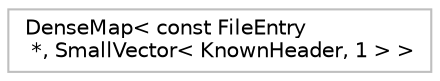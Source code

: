 digraph "Graphical Class Hierarchy"
{
 // LATEX_PDF_SIZE
  bgcolor="transparent";
  edge [fontname="Helvetica",fontsize="10",labelfontname="Helvetica",labelfontsize="10"];
  node [fontname="Helvetica",fontsize="10",shape=record];
  rankdir="LR";
  Node0 [label="DenseMap\< const FileEntry\l *, SmallVector\< KnownHeader, 1 \> \>",height=0.2,width=0.4,color="grey75",tooltip=" "];
}
